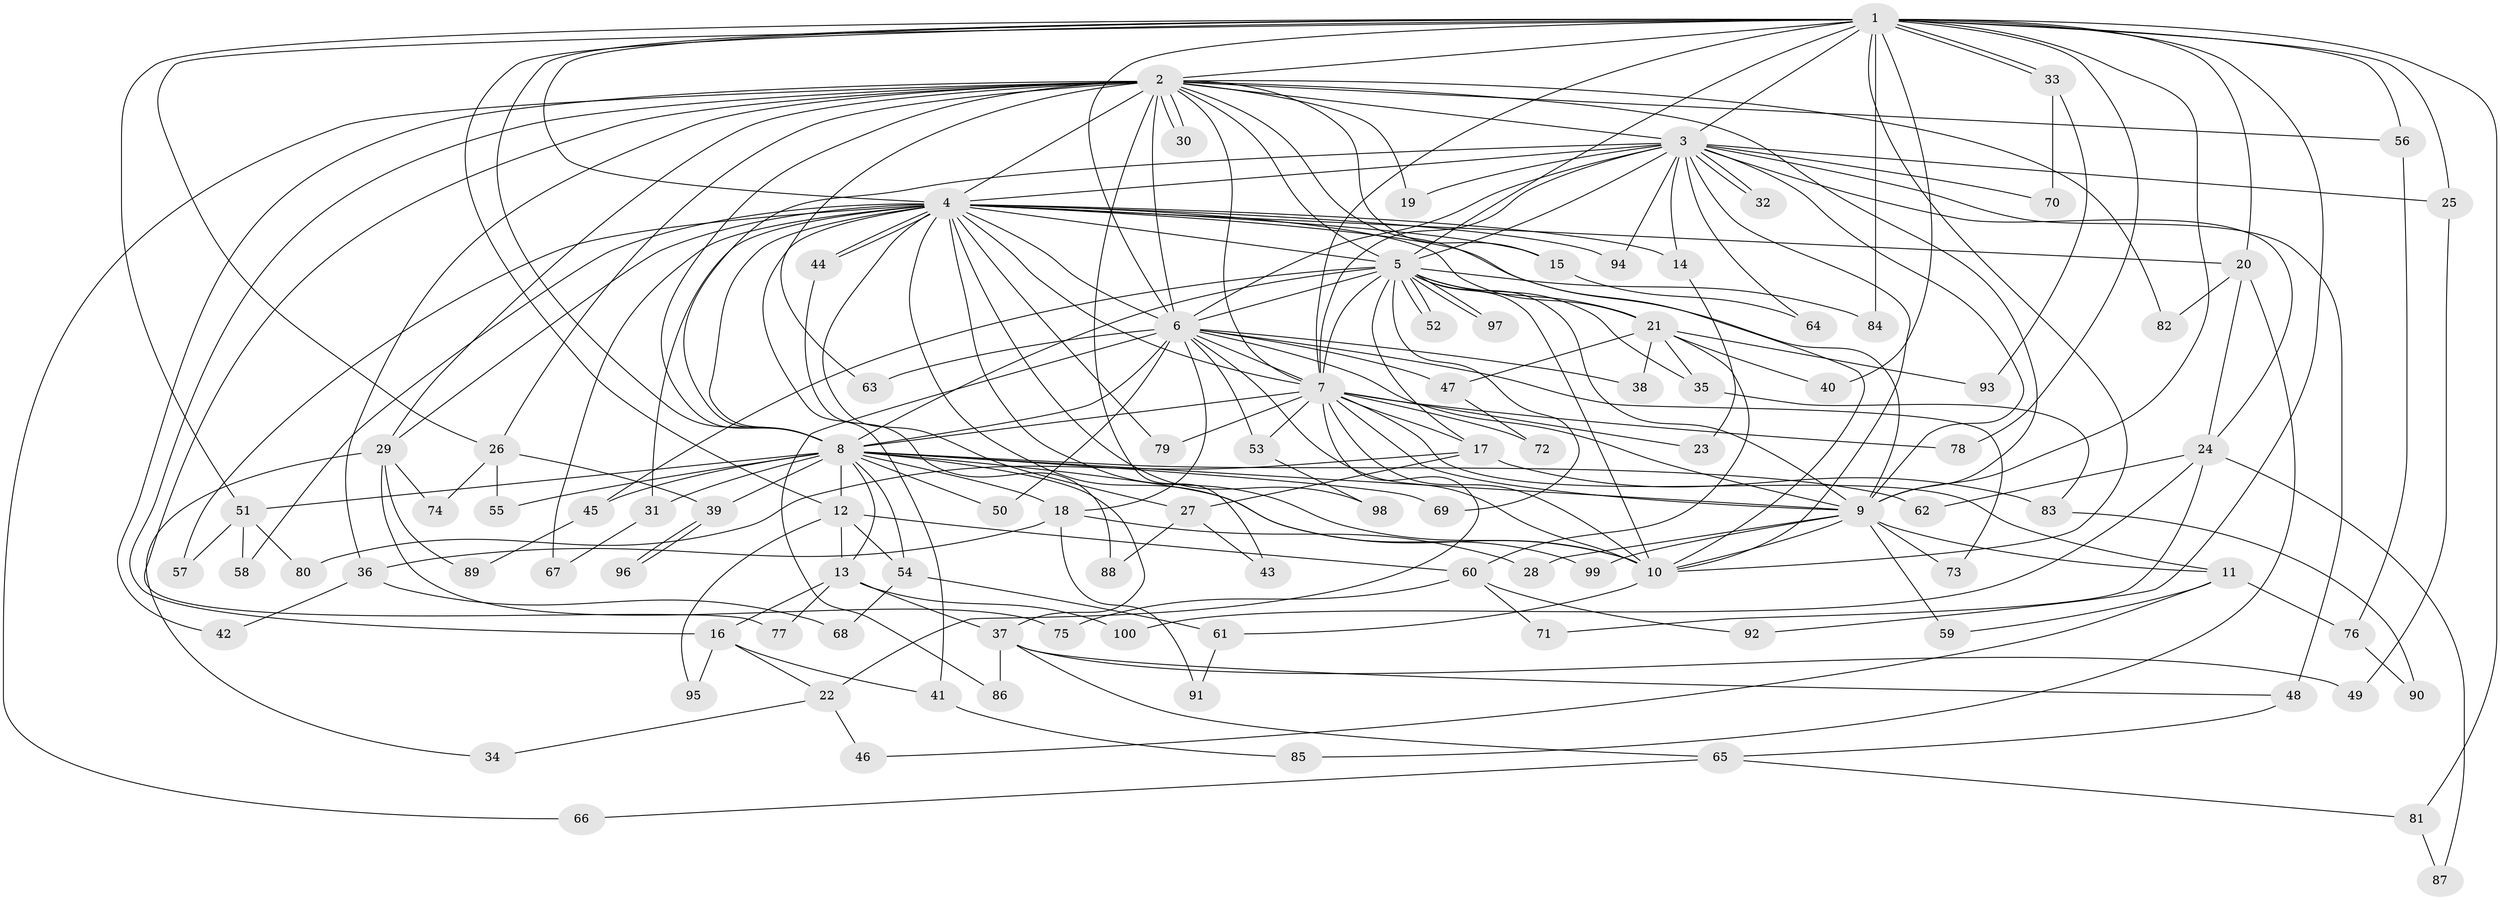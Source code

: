 // Generated by graph-tools (version 1.1) at 2025/38/02/21/25 10:38:52]
// undirected, 100 vertices, 225 edges
graph export_dot {
graph [start="1"]
  node [color=gray90,style=filled];
  1;
  2;
  3;
  4;
  5;
  6;
  7;
  8;
  9;
  10;
  11;
  12;
  13;
  14;
  15;
  16;
  17;
  18;
  19;
  20;
  21;
  22;
  23;
  24;
  25;
  26;
  27;
  28;
  29;
  30;
  31;
  32;
  33;
  34;
  35;
  36;
  37;
  38;
  39;
  40;
  41;
  42;
  43;
  44;
  45;
  46;
  47;
  48;
  49;
  50;
  51;
  52;
  53;
  54;
  55;
  56;
  57;
  58;
  59;
  60;
  61;
  62;
  63;
  64;
  65;
  66;
  67;
  68;
  69;
  70;
  71;
  72;
  73;
  74;
  75;
  76;
  77;
  78;
  79;
  80;
  81;
  82;
  83;
  84;
  85;
  86;
  87;
  88;
  89;
  90;
  91;
  92;
  93;
  94;
  95;
  96;
  97;
  98;
  99;
  100;
  1 -- 2;
  1 -- 3;
  1 -- 4;
  1 -- 5;
  1 -- 6;
  1 -- 7;
  1 -- 8;
  1 -- 9;
  1 -- 10;
  1 -- 12;
  1 -- 20;
  1 -- 25;
  1 -- 26;
  1 -- 33;
  1 -- 33;
  1 -- 40;
  1 -- 51;
  1 -- 56;
  1 -- 78;
  1 -- 81;
  1 -- 84;
  1 -- 92;
  2 -- 3;
  2 -- 4;
  2 -- 5;
  2 -- 6;
  2 -- 7;
  2 -- 8;
  2 -- 9;
  2 -- 10;
  2 -- 15;
  2 -- 16;
  2 -- 19;
  2 -- 26;
  2 -- 29;
  2 -- 30;
  2 -- 30;
  2 -- 36;
  2 -- 42;
  2 -- 43;
  2 -- 56;
  2 -- 63;
  2 -- 66;
  2 -- 77;
  2 -- 82;
  3 -- 4;
  3 -- 5;
  3 -- 6;
  3 -- 7;
  3 -- 8;
  3 -- 9;
  3 -- 10;
  3 -- 14;
  3 -- 19;
  3 -- 24;
  3 -- 25;
  3 -- 32;
  3 -- 32;
  3 -- 48;
  3 -- 64;
  3 -- 70;
  3 -- 94;
  4 -- 5;
  4 -- 6;
  4 -- 7;
  4 -- 8;
  4 -- 9;
  4 -- 10;
  4 -- 14;
  4 -- 15;
  4 -- 20;
  4 -- 21;
  4 -- 27;
  4 -- 29;
  4 -- 31;
  4 -- 41;
  4 -- 44;
  4 -- 44;
  4 -- 57;
  4 -- 58;
  4 -- 67;
  4 -- 79;
  4 -- 94;
  4 -- 98;
  4 -- 99;
  5 -- 6;
  5 -- 7;
  5 -- 8;
  5 -- 9;
  5 -- 10;
  5 -- 17;
  5 -- 21;
  5 -- 35;
  5 -- 45;
  5 -- 52;
  5 -- 52;
  5 -- 69;
  5 -- 84;
  5 -- 97;
  5 -- 97;
  6 -- 7;
  6 -- 8;
  6 -- 9;
  6 -- 10;
  6 -- 18;
  6 -- 38;
  6 -- 47;
  6 -- 50;
  6 -- 53;
  6 -- 63;
  6 -- 73;
  6 -- 86;
  7 -- 8;
  7 -- 9;
  7 -- 10;
  7 -- 11;
  7 -- 17;
  7 -- 22;
  7 -- 23;
  7 -- 53;
  7 -- 72;
  7 -- 78;
  7 -- 79;
  8 -- 9;
  8 -- 10;
  8 -- 12;
  8 -- 13;
  8 -- 18;
  8 -- 31;
  8 -- 37;
  8 -- 39;
  8 -- 45;
  8 -- 50;
  8 -- 51;
  8 -- 54;
  8 -- 55;
  8 -- 62;
  8 -- 69;
  9 -- 10;
  9 -- 11;
  9 -- 28;
  9 -- 59;
  9 -- 73;
  9 -- 99;
  10 -- 61;
  11 -- 46;
  11 -- 59;
  11 -- 76;
  12 -- 13;
  12 -- 54;
  12 -- 60;
  12 -- 95;
  13 -- 16;
  13 -- 37;
  13 -- 77;
  13 -- 100;
  14 -- 23;
  15 -- 64;
  16 -- 22;
  16 -- 41;
  16 -- 95;
  17 -- 27;
  17 -- 80;
  17 -- 83;
  18 -- 28;
  18 -- 36;
  18 -- 91;
  20 -- 24;
  20 -- 82;
  20 -- 85;
  21 -- 35;
  21 -- 38;
  21 -- 40;
  21 -- 47;
  21 -- 60;
  21 -- 93;
  22 -- 34;
  22 -- 46;
  24 -- 62;
  24 -- 71;
  24 -- 87;
  24 -- 100;
  25 -- 49;
  26 -- 39;
  26 -- 55;
  26 -- 74;
  27 -- 43;
  27 -- 88;
  29 -- 34;
  29 -- 74;
  29 -- 75;
  29 -- 89;
  31 -- 67;
  33 -- 70;
  33 -- 93;
  35 -- 83;
  36 -- 42;
  36 -- 68;
  37 -- 48;
  37 -- 49;
  37 -- 65;
  37 -- 86;
  39 -- 96;
  39 -- 96;
  41 -- 85;
  44 -- 88;
  45 -- 89;
  47 -- 72;
  48 -- 65;
  51 -- 57;
  51 -- 58;
  51 -- 80;
  53 -- 98;
  54 -- 61;
  54 -- 68;
  56 -- 76;
  60 -- 71;
  60 -- 75;
  60 -- 92;
  61 -- 91;
  65 -- 66;
  65 -- 81;
  76 -- 90;
  81 -- 87;
  83 -- 90;
}
